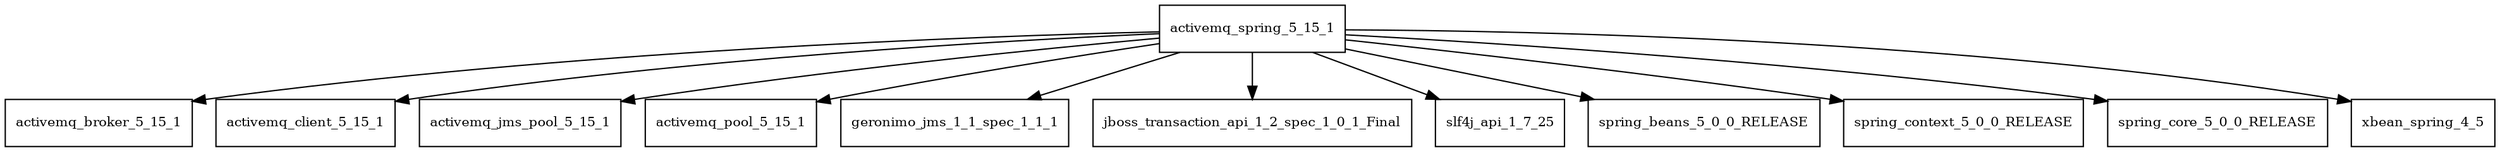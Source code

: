 digraph activemq_spring_5_15_1_dependencies {
  node [shape = box, fontsize=10.0];
  activemq_spring_5_15_1 -> activemq_broker_5_15_1;
  activemq_spring_5_15_1 -> activemq_client_5_15_1;
  activemq_spring_5_15_1 -> activemq_jms_pool_5_15_1;
  activemq_spring_5_15_1 -> activemq_pool_5_15_1;
  activemq_spring_5_15_1 -> geronimo_jms_1_1_spec_1_1_1;
  activemq_spring_5_15_1 -> jboss_transaction_api_1_2_spec_1_0_1_Final;
  activemq_spring_5_15_1 -> slf4j_api_1_7_25;
  activemq_spring_5_15_1 -> spring_beans_5_0_0_RELEASE;
  activemq_spring_5_15_1 -> spring_context_5_0_0_RELEASE;
  activemq_spring_5_15_1 -> spring_core_5_0_0_RELEASE;
  activemq_spring_5_15_1 -> xbean_spring_4_5;
}
